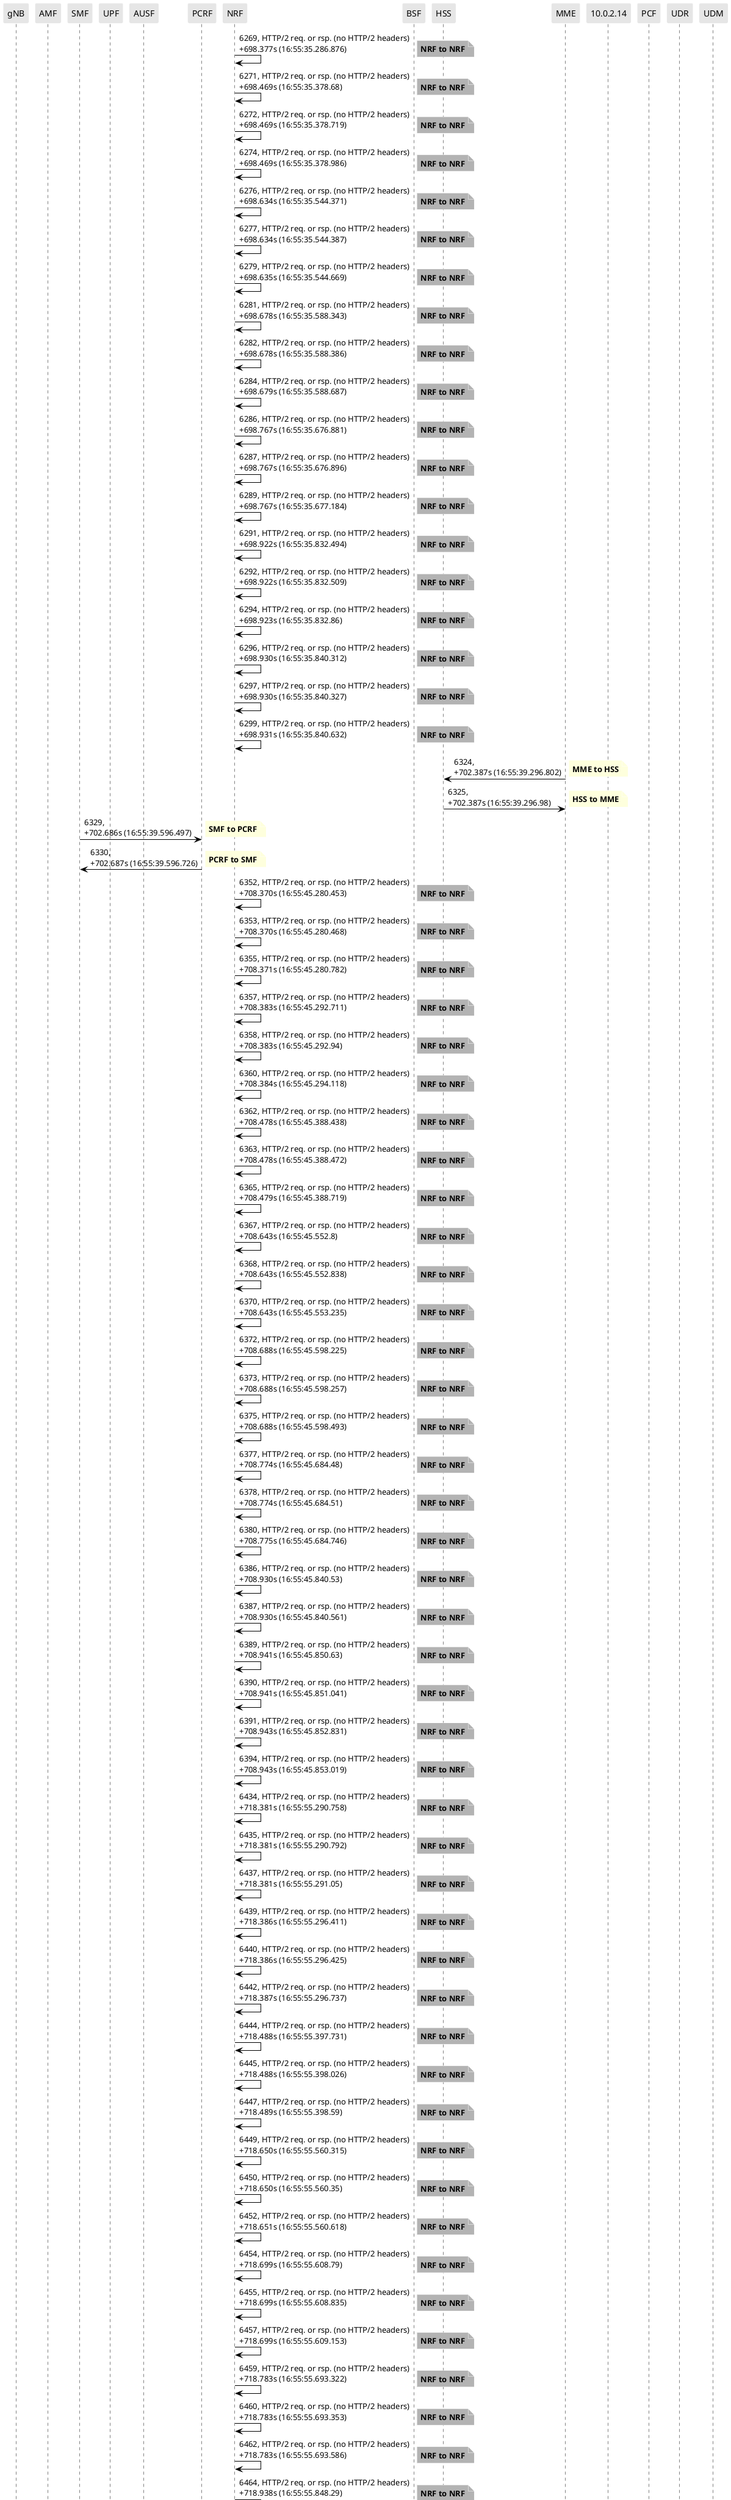 @startuml
skinparam shadowing false
skinparam NoteBorderColor white
skinparam sequence {
    ArrowColor black
    LifeLineBorderColor black
    LifeLineBackgroundColor black
    ParticipantBorderColor white
    ParticipantBackgroundColor #e6e6e6
}
participant "gNB"
participant "AMF"
participant "SMF"
participant "UPF"
participant "AUSF"
participant "PCRF"
participant "NRF"
participant "BSF"
participant "HSS"
participant "MME"
participant "10.0.2.14"
participant "PCF"
participant "UDR"
participant "UDM"

"NRF" -> "NRF": 6269, HTTP/2 req. or rsp. (no HTTP/2 headers)\n+698.377s (16:55:35.286.876)

note right #b3b3b3
**NRF to NRF**
end note

"NRF" -> "NRF": 6271, HTTP/2 req. or rsp. (no HTTP/2 headers)\n+698.469s (16:55:35.378.68)

note right #b3b3b3
**NRF to NRF**
end note

"NRF" -> "NRF": 6272, HTTP/2 req. or rsp. (no HTTP/2 headers)\n+698.469s (16:55:35.378.719)

note right #b3b3b3
**NRF to NRF**
end note

"NRF" -> "NRF": 6274, HTTP/2 req. or rsp. (no HTTP/2 headers)\n+698.469s (16:55:35.378.986)

note right #b3b3b3
**NRF to NRF**
end note

"NRF" -> "NRF": 6276, HTTP/2 req. or rsp. (no HTTP/2 headers)\n+698.634s (16:55:35.544.371)

note right #b3b3b3
**NRF to NRF**
end note

"NRF" -> "NRF": 6277, HTTP/2 req. or rsp. (no HTTP/2 headers)\n+698.634s (16:55:35.544.387)

note right #b3b3b3
**NRF to NRF**
end note

"NRF" -> "NRF": 6279, HTTP/2 req. or rsp. (no HTTP/2 headers)\n+698.635s (16:55:35.544.669)

note right #b3b3b3
**NRF to NRF**
end note

"NRF" -> "NRF": 6281, HTTP/2 req. or rsp. (no HTTP/2 headers)\n+698.678s (16:55:35.588.343)

note right #b3b3b3
**NRF to NRF**
end note

"NRF" -> "NRF": 6282, HTTP/2 req. or rsp. (no HTTP/2 headers)\n+698.678s (16:55:35.588.386)

note right #b3b3b3
**NRF to NRF**
end note

"NRF" -> "NRF": 6284, HTTP/2 req. or rsp. (no HTTP/2 headers)\n+698.679s (16:55:35.588.687)

note right #b3b3b3
**NRF to NRF**
end note

"NRF" -> "NRF": 6286, HTTP/2 req. or rsp. (no HTTP/2 headers)\n+698.767s (16:55:35.676.881)

note right #b3b3b3
**NRF to NRF**
end note

"NRF" -> "NRF": 6287, HTTP/2 req. or rsp. (no HTTP/2 headers)\n+698.767s (16:55:35.676.896)

note right #b3b3b3
**NRF to NRF**
end note

"NRF" -> "NRF": 6289, HTTP/2 req. or rsp. (no HTTP/2 headers)\n+698.767s (16:55:35.677.184)

note right #b3b3b3
**NRF to NRF**
end note

"NRF" -> "NRF": 6291, HTTP/2 req. or rsp. (no HTTP/2 headers)\n+698.922s (16:55:35.832.494)

note right #b3b3b3
**NRF to NRF**
end note

"NRF" -> "NRF": 6292, HTTP/2 req. or rsp. (no HTTP/2 headers)\n+698.922s (16:55:35.832.509)

note right #b3b3b3
**NRF to NRF**
end note

"NRF" -> "NRF": 6294, HTTP/2 req. or rsp. (no HTTP/2 headers)\n+698.923s (16:55:35.832.86)

note right #b3b3b3
**NRF to NRF**
end note

"NRF" -> "NRF": 6296, HTTP/2 req. or rsp. (no HTTP/2 headers)\n+698.930s (16:55:35.840.312)

note right #b3b3b3
**NRF to NRF**
end note

"NRF" -> "NRF": 6297, HTTP/2 req. or rsp. (no HTTP/2 headers)\n+698.930s (16:55:35.840.327)

note right #b3b3b3
**NRF to NRF**
end note

"NRF" -> "NRF": 6299, HTTP/2 req. or rsp. (no HTTP/2 headers)\n+698.931s (16:55:35.840.632)

note right #b3b3b3
**NRF to NRF**
end note

"MME" -> "HSS": 6324, \n+702.387s (16:55:39.296.802)

note right
**MME to HSS**
end note

"HSS" -> "MME": 6325, \n+702.387s (16:55:39.296.98)

note right
**HSS to MME**
end note

"SMF" -> "PCRF": 6329, \n+702.686s (16:55:39.596.497)

note right
**SMF to PCRF**
end note

"PCRF" -> "SMF": 6330, \n+702.687s (16:55:39.596.726)

note right
**PCRF to SMF**
end note

"NRF" -> "NRF": 6352, HTTP/2 req. or rsp. (no HTTP/2 headers)\n+708.370s (16:55:45.280.453)

note right #b3b3b3
**NRF to NRF**
end note

"NRF" -> "NRF": 6353, HTTP/2 req. or rsp. (no HTTP/2 headers)\n+708.370s (16:55:45.280.468)

note right #b3b3b3
**NRF to NRF**
end note

"NRF" -> "NRF": 6355, HTTP/2 req. or rsp. (no HTTP/2 headers)\n+708.371s (16:55:45.280.782)

note right #b3b3b3
**NRF to NRF**
end note

"NRF" -> "NRF": 6357, HTTP/2 req. or rsp. (no HTTP/2 headers)\n+708.383s (16:55:45.292.711)

note right #b3b3b3
**NRF to NRF**
end note

"NRF" -> "NRF": 6358, HTTP/2 req. or rsp. (no HTTP/2 headers)\n+708.383s (16:55:45.292.94)

note right #b3b3b3
**NRF to NRF**
end note

"NRF" -> "NRF": 6360, HTTP/2 req. or rsp. (no HTTP/2 headers)\n+708.384s (16:55:45.294.118)

note right #b3b3b3
**NRF to NRF**
end note

"NRF" -> "NRF": 6362, HTTP/2 req. or rsp. (no HTTP/2 headers)\n+708.478s (16:55:45.388.438)

note right #b3b3b3
**NRF to NRF**
end note

"NRF" -> "NRF": 6363, HTTP/2 req. or rsp. (no HTTP/2 headers)\n+708.478s (16:55:45.388.472)

note right #b3b3b3
**NRF to NRF**
end note

"NRF" -> "NRF": 6365, HTTP/2 req. or rsp. (no HTTP/2 headers)\n+708.479s (16:55:45.388.719)

note right #b3b3b3
**NRF to NRF**
end note

"NRF" -> "NRF": 6367, HTTP/2 req. or rsp. (no HTTP/2 headers)\n+708.643s (16:55:45.552.8)

note right #b3b3b3
**NRF to NRF**
end note

"NRF" -> "NRF": 6368, HTTP/2 req. or rsp. (no HTTP/2 headers)\n+708.643s (16:55:45.552.838)

note right #b3b3b3
**NRF to NRF**
end note

"NRF" -> "NRF": 6370, HTTP/2 req. or rsp. (no HTTP/2 headers)\n+708.643s (16:55:45.553.235)

note right #b3b3b3
**NRF to NRF**
end note

"NRF" -> "NRF": 6372, HTTP/2 req. or rsp. (no HTTP/2 headers)\n+708.688s (16:55:45.598.225)

note right #b3b3b3
**NRF to NRF**
end note

"NRF" -> "NRF": 6373, HTTP/2 req. or rsp. (no HTTP/2 headers)\n+708.688s (16:55:45.598.257)

note right #b3b3b3
**NRF to NRF**
end note

"NRF" -> "NRF": 6375, HTTP/2 req. or rsp. (no HTTP/2 headers)\n+708.688s (16:55:45.598.493)

note right #b3b3b3
**NRF to NRF**
end note

"NRF" -> "NRF": 6377, HTTP/2 req. or rsp. (no HTTP/2 headers)\n+708.774s (16:55:45.684.48)

note right #b3b3b3
**NRF to NRF**
end note

"NRF" -> "NRF": 6378, HTTP/2 req. or rsp. (no HTTP/2 headers)\n+708.774s (16:55:45.684.51)

note right #b3b3b3
**NRF to NRF**
end note

"NRF" -> "NRF": 6380, HTTP/2 req. or rsp. (no HTTP/2 headers)\n+708.775s (16:55:45.684.746)

note right #b3b3b3
**NRF to NRF**
end note

"NRF" -> "NRF": 6386, HTTP/2 req. or rsp. (no HTTP/2 headers)\n+708.930s (16:55:45.840.53)

note right #b3b3b3
**NRF to NRF**
end note

"NRF" -> "NRF": 6387, HTTP/2 req. or rsp. (no HTTP/2 headers)\n+708.930s (16:55:45.840.561)

note right #b3b3b3
**NRF to NRF**
end note

"NRF" -> "NRF": 6389, HTTP/2 req. or rsp. (no HTTP/2 headers)\n+708.941s (16:55:45.850.63)

note right #b3b3b3
**NRF to NRF**
end note

"NRF" -> "NRF": 6390, HTTP/2 req. or rsp. (no HTTP/2 headers)\n+708.941s (16:55:45.851.041)

note right #b3b3b3
**NRF to NRF**
end note

"NRF" -> "NRF": 6391, HTTP/2 req. or rsp. (no HTTP/2 headers)\n+708.943s (16:55:45.852.831)

note right #b3b3b3
**NRF to NRF**
end note

"NRF" -> "NRF": 6394, HTTP/2 req. or rsp. (no HTTP/2 headers)\n+708.943s (16:55:45.853.019)

note right #b3b3b3
**NRF to NRF**
end note

"NRF" -> "NRF": 6434, HTTP/2 req. or rsp. (no HTTP/2 headers)\n+718.381s (16:55:55.290.758)

note right #b3b3b3
**NRF to NRF**
end note

"NRF" -> "NRF": 6435, HTTP/2 req. or rsp. (no HTTP/2 headers)\n+718.381s (16:55:55.290.792)

note right #b3b3b3
**NRF to NRF**
end note

"NRF" -> "NRF": 6437, HTTP/2 req. or rsp. (no HTTP/2 headers)\n+718.381s (16:55:55.291.05)

note right #b3b3b3
**NRF to NRF**
end note

"NRF" -> "NRF": 6439, HTTP/2 req. or rsp. (no HTTP/2 headers)\n+718.386s (16:55:55.296.411)

note right #b3b3b3
**NRF to NRF**
end note

"NRF" -> "NRF": 6440, HTTP/2 req. or rsp. (no HTTP/2 headers)\n+718.386s (16:55:55.296.425)

note right #b3b3b3
**NRF to NRF**
end note

"NRF" -> "NRF": 6442, HTTP/2 req. or rsp. (no HTTP/2 headers)\n+718.387s (16:55:55.296.737)

note right #b3b3b3
**NRF to NRF**
end note

"NRF" -> "NRF": 6444, HTTP/2 req. or rsp. (no HTTP/2 headers)\n+718.488s (16:55:55.397.731)

note right #b3b3b3
**NRF to NRF**
end note

"NRF" -> "NRF": 6445, HTTP/2 req. or rsp. (no HTTP/2 headers)\n+718.488s (16:55:55.398.026)

note right #b3b3b3
**NRF to NRF**
end note

"NRF" -> "NRF": 6447, HTTP/2 req. or rsp. (no HTTP/2 headers)\n+718.489s (16:55:55.398.59)

note right #b3b3b3
**NRF to NRF**
end note

"NRF" -> "NRF": 6449, HTTP/2 req. or rsp. (no HTTP/2 headers)\n+718.650s (16:55:55.560.315)

note right #b3b3b3
**NRF to NRF**
end note

"NRF" -> "NRF": 6450, HTTP/2 req. or rsp. (no HTTP/2 headers)\n+718.650s (16:55:55.560.35)

note right #b3b3b3
**NRF to NRF**
end note

"NRF" -> "NRF": 6452, HTTP/2 req. or rsp. (no HTTP/2 headers)\n+718.651s (16:55:55.560.618)

note right #b3b3b3
**NRF to NRF**
end note

"NRF" -> "NRF": 6454, HTTP/2 req. or rsp. (no HTTP/2 headers)\n+718.699s (16:55:55.608.79)

note right #b3b3b3
**NRF to NRF**
end note

"NRF" -> "NRF": 6455, HTTP/2 req. or rsp. (no HTTP/2 headers)\n+718.699s (16:55:55.608.835)

note right #b3b3b3
**NRF to NRF**
end note

"NRF" -> "NRF": 6457, HTTP/2 req. or rsp. (no HTTP/2 headers)\n+718.699s (16:55:55.609.153)

note right #b3b3b3
**NRF to NRF**
end note

"NRF" -> "NRF": 6459, HTTP/2 req. or rsp. (no HTTP/2 headers)\n+718.783s (16:55:55.693.322)

note right #b3b3b3
**NRF to NRF**
end note

"NRF" -> "NRF": 6460, HTTP/2 req. or rsp. (no HTTP/2 headers)\n+718.783s (16:55:55.693.353)

note right #b3b3b3
**NRF to NRF**
end note

"NRF" -> "NRF": 6462, HTTP/2 req. or rsp. (no HTTP/2 headers)\n+718.783s (16:55:55.693.586)

note right #b3b3b3
**NRF to NRF**
end note

"NRF" -> "NRF": 6464, HTTP/2 req. or rsp. (no HTTP/2 headers)\n+718.938s (16:55:55.848.29)

note right #b3b3b3
**NRF to NRF**
end note

"NRF" -> "NRF": 6465, HTTP/2 req. or rsp. (no HTTP/2 headers)\n+718.938s (16:55:55.848.323)

note right #b3b3b3
**NRF to NRF**
end note

"NRF" -> "NRF": 6467, HTTP/2 req. or rsp. (no HTTP/2 headers)\n+718.938s (16:55:55.848.56)

note right #b3b3b3
**NRF to NRF**
end note

"NRF" -> "NRF": 6469, HTTP/2 req. or rsp. (no HTTP/2 headers)\n+718.946s (16:55:55.856.302)

note right #b3b3b3
**NRF to NRF**
end note

"NRF" -> "NRF": 6470, HTTP/2 req. or rsp. (no HTTP/2 headers)\n+718.946s (16:55:55.856.479)

note right #b3b3b3
**NRF to NRF**
end note

"NRF" -> "NRF": 6472, HTTP/2 req. or rsp. (no HTTP/2 headers)\n+718.947s (16:55:55.857.054)

note right #b3b3b3
**NRF to NRF**
end note

"NRF" -> "NRF": 6506, HTTP/2 req. or rsp. (no HTTP/2 headers)\n+728.390s (16:56:5.300.37)

note right #b3b3b3
**NRF to NRF**
end note

"NRF" -> "NRF": 6507, HTTP/2 req. or rsp. (no HTTP/2 headers)\n+728.390s (16:56:5.300.517)

note right #b3b3b3
**NRF to NRF**
end note

"NRF" -> "NRF": 6508, HTTP/2 req. or rsp. (no HTTP/2 headers)\n+728.391s (16:56:5.300.7)

note right #b3b3b3
**NRF to NRF**
end note

"NRF" -> "NRF": 6509, HTTP/2 req. or rsp. (no HTTP/2 headers)\n+728.391s (16:56:5.300.725)

note right #b3b3b3
**NRF to NRF**
end note

"NRF" -> "NRF": 6512, HTTP/2 req. or rsp. (no HTTP/2 headers)\n+728.391s (16:56:5.301.199)

note right #b3b3b3
**NRF to NRF**
end note

"NRF" -> "NRF": 6514, HTTP/2 req. or rsp. (no HTTP/2 headers)\n+728.391s (16:56:5.301.24)

note right #b3b3b3
**NRF to NRF**
end note

"NRF" -> "NRF": 6516, HTTP/2 req. or rsp. (no HTTP/2 headers)\n+728.495s (16:56:5.405.21)

note right #b3b3b3
**NRF to NRF**
end note

"NRF" -> "NRF": 6517, HTTP/2 req. or rsp. (no HTTP/2 headers)\n+728.495s (16:56:5.405.258)

note right #b3b3b3
**NRF to NRF**
end note

"NRF" -> "NRF": 6519, HTTP/2 req. or rsp. (no HTTP/2 headers)\n+728.496s (16:56:5.405.931)

note right #b3b3b3
**NRF to NRF**
end note

"NRF" -> "NRF": 6521, HTTP/2 req. or rsp. (no HTTP/2 headers)\n+728.658s (16:56:5.568.33)

note right #b3b3b3
**NRF to NRF**
end note

"NRF" -> "NRF": 6522, HTTP/2 req. or rsp. (no HTTP/2 headers)\n+728.658s (16:56:5.568.362)

note right #b3b3b3
**NRF to NRF**
end note

"NRF" -> "NRF": 6524, HTTP/2 req. or rsp. (no HTTP/2 headers)\n+728.659s (16:56:5.568.605)

note right #b3b3b3
**NRF to NRF**
end note

"NRF" -> "NRF": 6526, HTTP/2 req. or rsp. (no HTTP/2 headers)\n+728.710s (16:56:5.619.63)

note right #b3b3b3
**NRF to NRF**
end note

"NRF" -> "NRF": 6527, HTTP/2 req. or rsp. (no HTTP/2 headers)\n+728.710s (16:56:5.619.681)

note right #b3b3b3
**NRF to NRF**
end note

"NRF" -> "NRF": 6529, HTTP/2 req. or rsp. (no HTTP/2 headers)\n+728.710s (16:56:5.620.056)

note right #b3b3b3
**NRF to NRF**
end note

"NRF" -> "NRF": 6531, HTTP/2 req. or rsp. (no HTTP/2 headers)\n+728.791s (16:56:5.700.786)

note right #b3b3b3
**NRF to NRF**
end note

"NRF" -> "NRF": 6532, HTTP/2 req. or rsp. (no HTTP/2 headers)\n+728.791s (16:56:5.700.842)

note right #b3b3b3
**NRF to NRF**
end note

"NRF" -> "NRF": 6534, HTTP/2 req. or rsp. (no HTTP/2 headers)\n+728.791s (16:56:5.701.289)

note right #b3b3b3
**NRF to NRF**
end note

"NRF" -> "NRF": 6536, HTTP/2 req. or rsp. (no HTTP/2 headers)\n+728.946s (16:56:5.856.253)

note right #b3b3b3
**NRF to NRF**
end note

"NRF" -> "NRF": 6537, HTTP/2 req. or rsp. (no HTTP/2 headers)\n+728.946s (16:56:5.856.284)

note right #b3b3b3
**NRF to NRF**
end note

"NRF" -> "NRF": 6539, HTTP/2 req. or rsp. (no HTTP/2 headers)\n+728.946s (16:56:5.856.537)

note right #b3b3b3
**NRF to NRF**
end note

"NRF" -> "NRF": 6541, HTTP/2 req. or rsp. (no HTTP/2 headers)\n+728.954s (16:56:5.864.262)

note right #b3b3b3
**NRF to NRF**
end note

"NRF" -> "NRF": 6542, HTTP/2 req. or rsp. (no HTTP/2 headers)\n+728.954s (16:56:5.864.295)

note right #b3b3b3
**NRF to NRF**
end note

"NRF" -> "NRF": 6544, HTTP/2 req. or rsp. (no HTTP/2 headers)\n+728.954s (16:56:5.864.542)

note right #b3b3b3
**NRF to NRF**
end note

"MME" -> "HSS": 6558, \n+732.857s (16:56:9.766.786)

note right
**MME to HSS**
end note

"HSS" -> "MME": 6559, \n+732.857s (16:56:9.767.015)

note right
**HSS to MME**
end note

"SMF" -> "PCRF": 6561, \n+733.156s (16:56:10.66.391)

note right
**SMF to PCRF**
end note

"PCRF" -> "SMF": 6562, \n+733.156s (16:56:10.66.556)

note right
**PCRF to SMF**
end note

"NRF" -> "NRF": 6590, HTTP/2 req. or rsp. (no HTTP/2 headers)\n+738.394s (16:56:15.303.834)

note right #b3b3b3
**NRF to NRF**
end note

@enduml

